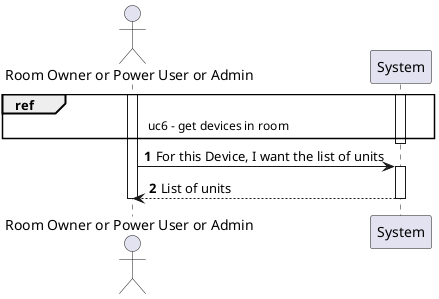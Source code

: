 @startuml
!pragma layout smetana

autonumber

actor "Room Owner or Power User or Admin" as User
participant System

'User -> System: Give me the list of rooms
'System --> User: List of Rooms
'User -> System: Give me the list of devices in this room
'System --> User: List of Devices
activate User
ref over User, System: uc6 - get devices in room
activate System
deactivate System
User -> System: For this Device, I want the list of units
activate System
System --> User: List of units
deactivate System
deactivate User

@enduml